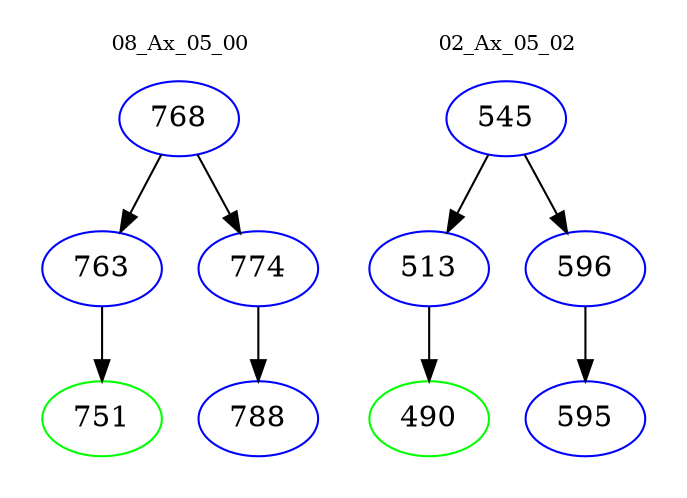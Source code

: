 digraph{
subgraph cluster_0 {
color = white
label = "08_Ax_05_00";
fontsize=10;
T0_768 [label="768", color="blue"]
T0_768 -> T0_763 [color="black"]
T0_763 [label="763", color="blue"]
T0_763 -> T0_751 [color="black"]
T0_751 [label="751", color="green"]
T0_768 -> T0_774 [color="black"]
T0_774 [label="774", color="blue"]
T0_774 -> T0_788 [color="black"]
T0_788 [label="788", color="blue"]
}
subgraph cluster_1 {
color = white
label = "02_Ax_05_02";
fontsize=10;
T1_545 [label="545", color="blue"]
T1_545 -> T1_513 [color="black"]
T1_513 [label="513", color="blue"]
T1_513 -> T1_490 [color="black"]
T1_490 [label="490", color="green"]
T1_545 -> T1_596 [color="black"]
T1_596 [label="596", color="blue"]
T1_596 -> T1_595 [color="black"]
T1_595 [label="595", color="blue"]
}
}
